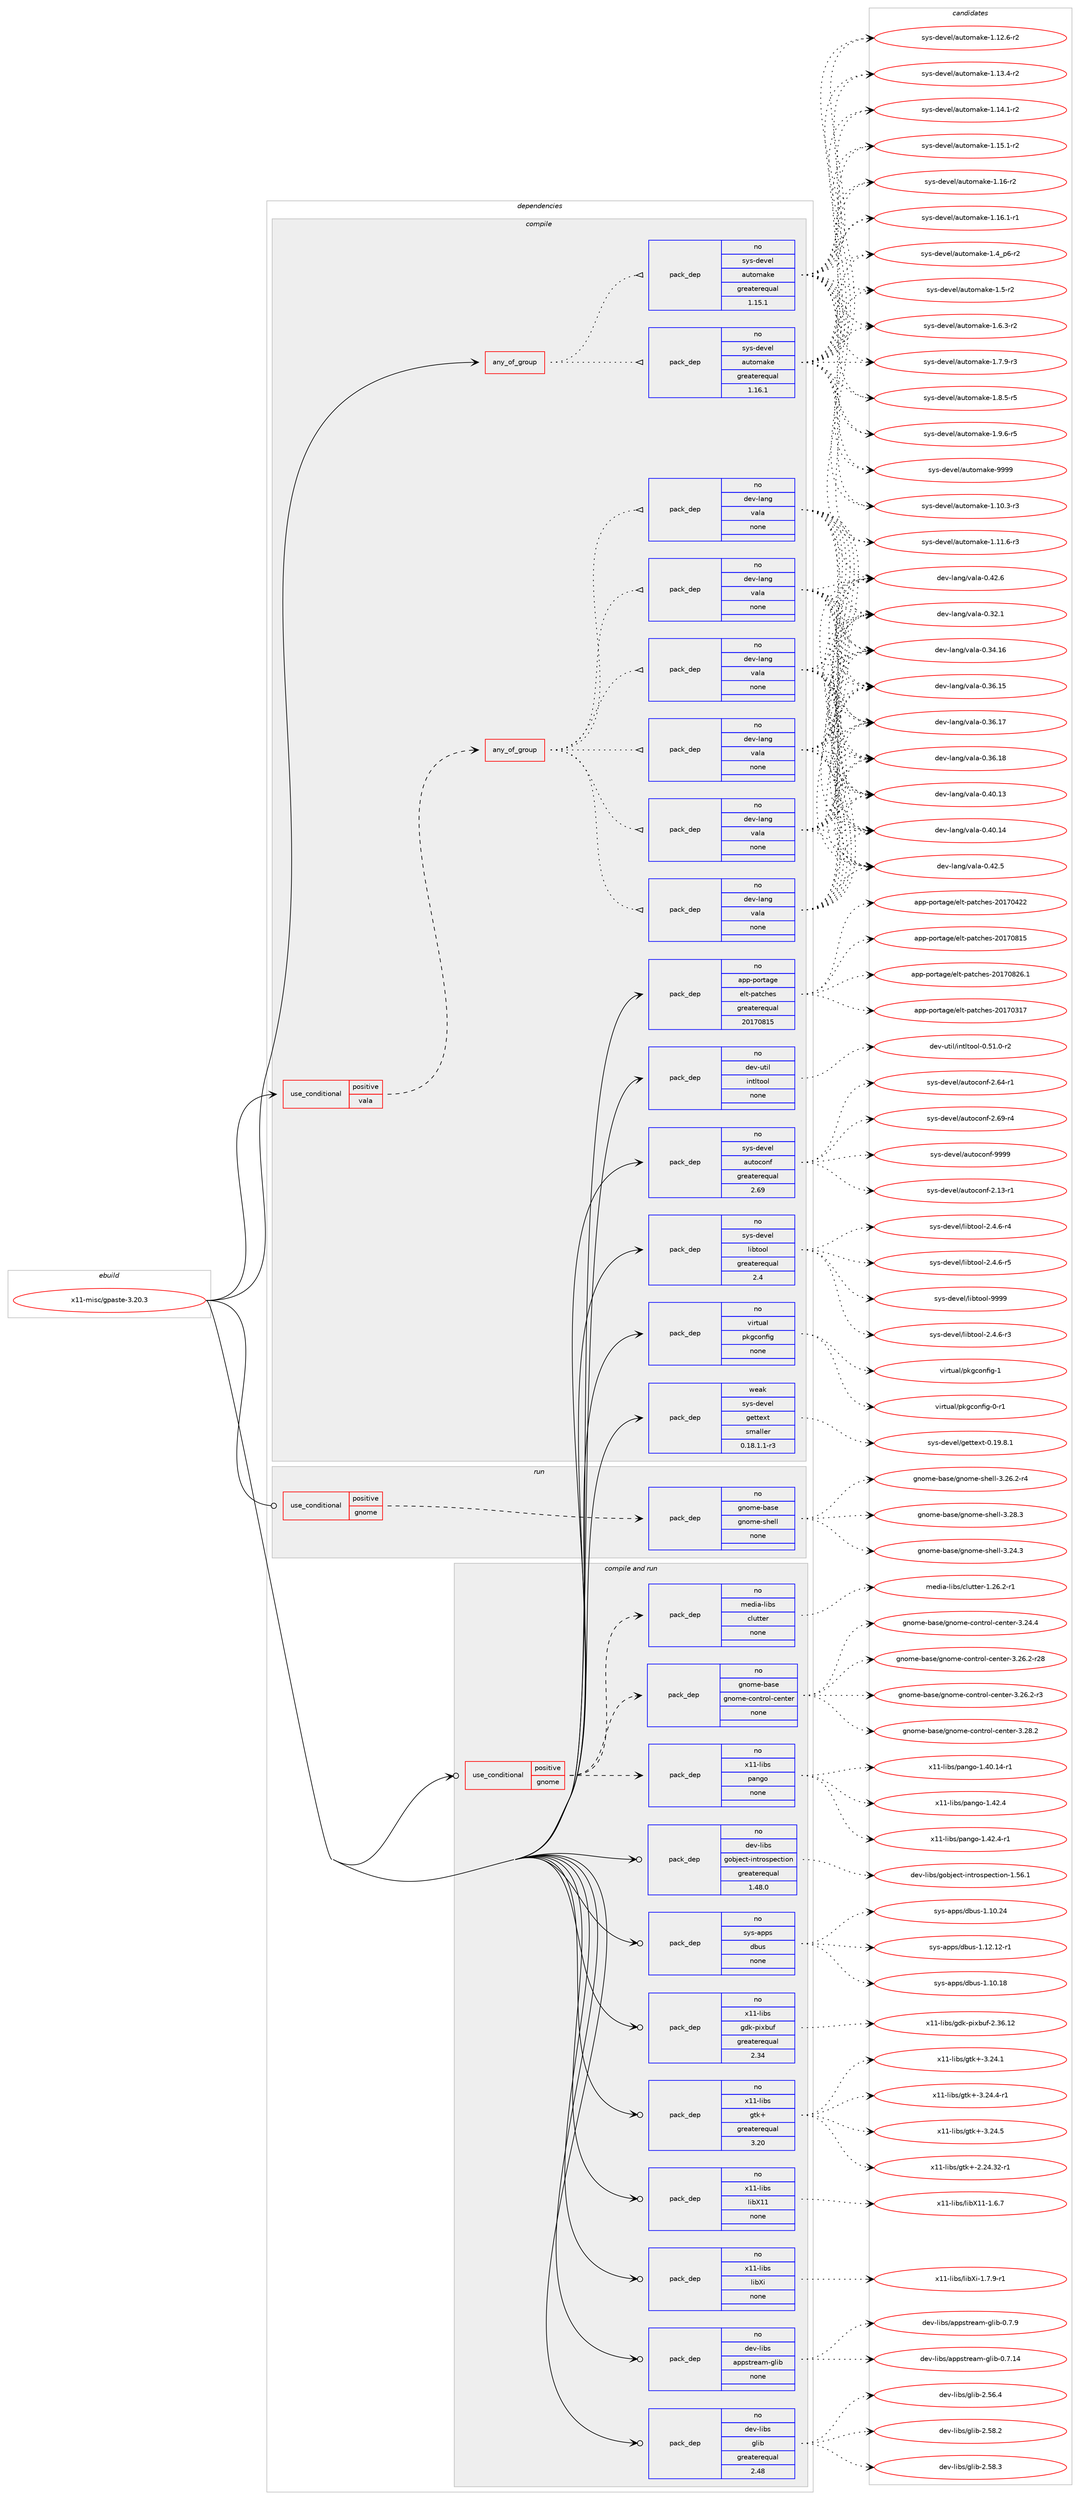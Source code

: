 digraph prolog {

# *************
# Graph options
# *************

newrank=true;
concentrate=true;
compound=true;
graph [rankdir=LR,fontname=Helvetica,fontsize=10,ranksep=1.5];#, ranksep=2.5, nodesep=0.2];
edge  [arrowhead=vee];
node  [fontname=Helvetica,fontsize=10];

# **********
# The ebuild
# **********

subgraph cluster_leftcol {
color=gray;
rank=same;
label=<<i>ebuild</i>>;
id [label="x11-misc/gpaste-3.20.3", color=red, width=4, href="../x11-misc/gpaste-3.20.3.svg"];
}

# ****************
# The dependencies
# ****************

subgraph cluster_midcol {
color=gray;
label=<<i>dependencies</i>>;
subgraph cluster_compile {
fillcolor="#eeeeee";
style=filled;
label=<<i>compile</i>>;
subgraph any28669 {
dependency1762797 [label=<<TABLE BORDER="0" CELLBORDER="1" CELLSPACING="0" CELLPADDING="4"><TR><TD CELLPADDING="10">any_of_group</TD></TR></TABLE>>, shape=none, color=red];subgraph pack1266658 {
dependency1762798 [label=<<TABLE BORDER="0" CELLBORDER="1" CELLSPACING="0" CELLPADDING="4" WIDTH="220"><TR><TD ROWSPAN="6" CELLPADDING="30">pack_dep</TD></TR><TR><TD WIDTH="110">no</TD></TR><TR><TD>sys-devel</TD></TR><TR><TD>automake</TD></TR><TR><TD>greaterequal</TD></TR><TR><TD>1.16.1</TD></TR></TABLE>>, shape=none, color=blue];
}
dependency1762797:e -> dependency1762798:w [weight=20,style="dotted",arrowhead="oinv"];
subgraph pack1266659 {
dependency1762799 [label=<<TABLE BORDER="0" CELLBORDER="1" CELLSPACING="0" CELLPADDING="4" WIDTH="220"><TR><TD ROWSPAN="6" CELLPADDING="30">pack_dep</TD></TR><TR><TD WIDTH="110">no</TD></TR><TR><TD>sys-devel</TD></TR><TR><TD>automake</TD></TR><TR><TD>greaterequal</TD></TR><TR><TD>1.15.1</TD></TR></TABLE>>, shape=none, color=blue];
}
dependency1762797:e -> dependency1762799:w [weight=20,style="dotted",arrowhead="oinv"];
}
id:e -> dependency1762797:w [weight=20,style="solid",arrowhead="vee"];
subgraph cond466462 {
dependency1762800 [label=<<TABLE BORDER="0" CELLBORDER="1" CELLSPACING="0" CELLPADDING="4"><TR><TD ROWSPAN="3" CELLPADDING="10">use_conditional</TD></TR><TR><TD>positive</TD></TR><TR><TD>vala</TD></TR></TABLE>>, shape=none, color=red];
subgraph any28670 {
dependency1762801 [label=<<TABLE BORDER="0" CELLBORDER="1" CELLSPACING="0" CELLPADDING="4"><TR><TD CELLPADDING="10">any_of_group</TD></TR></TABLE>>, shape=none, color=red];subgraph pack1266660 {
dependency1762802 [label=<<TABLE BORDER="0" CELLBORDER="1" CELLSPACING="0" CELLPADDING="4" WIDTH="220"><TR><TD ROWSPAN="6" CELLPADDING="30">pack_dep</TD></TR><TR><TD WIDTH="110">no</TD></TR><TR><TD>dev-lang</TD></TR><TR><TD>vala</TD></TR><TR><TD>none</TD></TR><TR><TD></TD></TR></TABLE>>, shape=none, color=blue];
}
dependency1762801:e -> dependency1762802:w [weight=20,style="dotted",arrowhead="oinv"];
subgraph pack1266661 {
dependency1762803 [label=<<TABLE BORDER="0" CELLBORDER="1" CELLSPACING="0" CELLPADDING="4" WIDTH="220"><TR><TD ROWSPAN="6" CELLPADDING="30">pack_dep</TD></TR><TR><TD WIDTH="110">no</TD></TR><TR><TD>dev-lang</TD></TR><TR><TD>vala</TD></TR><TR><TD>none</TD></TR><TR><TD></TD></TR></TABLE>>, shape=none, color=blue];
}
dependency1762801:e -> dependency1762803:w [weight=20,style="dotted",arrowhead="oinv"];
subgraph pack1266662 {
dependency1762804 [label=<<TABLE BORDER="0" CELLBORDER="1" CELLSPACING="0" CELLPADDING="4" WIDTH="220"><TR><TD ROWSPAN="6" CELLPADDING="30">pack_dep</TD></TR><TR><TD WIDTH="110">no</TD></TR><TR><TD>dev-lang</TD></TR><TR><TD>vala</TD></TR><TR><TD>none</TD></TR><TR><TD></TD></TR></TABLE>>, shape=none, color=blue];
}
dependency1762801:e -> dependency1762804:w [weight=20,style="dotted",arrowhead="oinv"];
subgraph pack1266663 {
dependency1762805 [label=<<TABLE BORDER="0" CELLBORDER="1" CELLSPACING="0" CELLPADDING="4" WIDTH="220"><TR><TD ROWSPAN="6" CELLPADDING="30">pack_dep</TD></TR><TR><TD WIDTH="110">no</TD></TR><TR><TD>dev-lang</TD></TR><TR><TD>vala</TD></TR><TR><TD>none</TD></TR><TR><TD></TD></TR></TABLE>>, shape=none, color=blue];
}
dependency1762801:e -> dependency1762805:w [weight=20,style="dotted",arrowhead="oinv"];
subgraph pack1266664 {
dependency1762806 [label=<<TABLE BORDER="0" CELLBORDER="1" CELLSPACING="0" CELLPADDING="4" WIDTH="220"><TR><TD ROWSPAN="6" CELLPADDING="30">pack_dep</TD></TR><TR><TD WIDTH="110">no</TD></TR><TR><TD>dev-lang</TD></TR><TR><TD>vala</TD></TR><TR><TD>none</TD></TR><TR><TD></TD></TR></TABLE>>, shape=none, color=blue];
}
dependency1762801:e -> dependency1762806:w [weight=20,style="dotted",arrowhead="oinv"];
subgraph pack1266665 {
dependency1762807 [label=<<TABLE BORDER="0" CELLBORDER="1" CELLSPACING="0" CELLPADDING="4" WIDTH="220"><TR><TD ROWSPAN="6" CELLPADDING="30">pack_dep</TD></TR><TR><TD WIDTH="110">no</TD></TR><TR><TD>dev-lang</TD></TR><TR><TD>vala</TD></TR><TR><TD>none</TD></TR><TR><TD></TD></TR></TABLE>>, shape=none, color=blue];
}
dependency1762801:e -> dependency1762807:w [weight=20,style="dotted",arrowhead="oinv"];
}
dependency1762800:e -> dependency1762801:w [weight=20,style="dashed",arrowhead="vee"];
}
id:e -> dependency1762800:w [weight=20,style="solid",arrowhead="vee"];
subgraph pack1266666 {
dependency1762808 [label=<<TABLE BORDER="0" CELLBORDER="1" CELLSPACING="0" CELLPADDING="4" WIDTH="220"><TR><TD ROWSPAN="6" CELLPADDING="30">pack_dep</TD></TR><TR><TD WIDTH="110">no</TD></TR><TR><TD>app-portage</TD></TR><TR><TD>elt-patches</TD></TR><TR><TD>greaterequal</TD></TR><TR><TD>20170815</TD></TR></TABLE>>, shape=none, color=blue];
}
id:e -> dependency1762808:w [weight=20,style="solid",arrowhead="vee"];
subgraph pack1266667 {
dependency1762809 [label=<<TABLE BORDER="0" CELLBORDER="1" CELLSPACING="0" CELLPADDING="4" WIDTH="220"><TR><TD ROWSPAN="6" CELLPADDING="30">pack_dep</TD></TR><TR><TD WIDTH="110">no</TD></TR><TR><TD>dev-util</TD></TR><TR><TD>intltool</TD></TR><TR><TD>none</TD></TR><TR><TD></TD></TR></TABLE>>, shape=none, color=blue];
}
id:e -> dependency1762809:w [weight=20,style="solid",arrowhead="vee"];
subgraph pack1266668 {
dependency1762810 [label=<<TABLE BORDER="0" CELLBORDER="1" CELLSPACING="0" CELLPADDING="4" WIDTH="220"><TR><TD ROWSPAN="6" CELLPADDING="30">pack_dep</TD></TR><TR><TD WIDTH="110">no</TD></TR><TR><TD>sys-devel</TD></TR><TR><TD>autoconf</TD></TR><TR><TD>greaterequal</TD></TR><TR><TD>2.69</TD></TR></TABLE>>, shape=none, color=blue];
}
id:e -> dependency1762810:w [weight=20,style="solid",arrowhead="vee"];
subgraph pack1266669 {
dependency1762811 [label=<<TABLE BORDER="0" CELLBORDER="1" CELLSPACING="0" CELLPADDING="4" WIDTH="220"><TR><TD ROWSPAN="6" CELLPADDING="30">pack_dep</TD></TR><TR><TD WIDTH="110">no</TD></TR><TR><TD>sys-devel</TD></TR><TR><TD>libtool</TD></TR><TR><TD>greaterequal</TD></TR><TR><TD>2.4</TD></TR></TABLE>>, shape=none, color=blue];
}
id:e -> dependency1762811:w [weight=20,style="solid",arrowhead="vee"];
subgraph pack1266670 {
dependency1762812 [label=<<TABLE BORDER="0" CELLBORDER="1" CELLSPACING="0" CELLPADDING="4" WIDTH="220"><TR><TD ROWSPAN="6" CELLPADDING="30">pack_dep</TD></TR><TR><TD WIDTH="110">no</TD></TR><TR><TD>virtual</TD></TR><TR><TD>pkgconfig</TD></TR><TR><TD>none</TD></TR><TR><TD></TD></TR></TABLE>>, shape=none, color=blue];
}
id:e -> dependency1762812:w [weight=20,style="solid",arrowhead="vee"];
subgraph pack1266671 {
dependency1762813 [label=<<TABLE BORDER="0" CELLBORDER="1" CELLSPACING="0" CELLPADDING="4" WIDTH="220"><TR><TD ROWSPAN="6" CELLPADDING="30">pack_dep</TD></TR><TR><TD WIDTH="110">weak</TD></TR><TR><TD>sys-devel</TD></TR><TR><TD>gettext</TD></TR><TR><TD>smaller</TD></TR><TR><TD>0.18.1.1-r3</TD></TR></TABLE>>, shape=none, color=blue];
}
id:e -> dependency1762813:w [weight=20,style="solid",arrowhead="vee"];
}
subgraph cluster_compileandrun {
fillcolor="#eeeeee";
style=filled;
label=<<i>compile and run</i>>;
subgraph cond466463 {
dependency1762814 [label=<<TABLE BORDER="0" CELLBORDER="1" CELLSPACING="0" CELLPADDING="4"><TR><TD ROWSPAN="3" CELLPADDING="10">use_conditional</TD></TR><TR><TD>positive</TD></TR><TR><TD>gnome</TD></TR></TABLE>>, shape=none, color=red];
subgraph pack1266672 {
dependency1762815 [label=<<TABLE BORDER="0" CELLBORDER="1" CELLSPACING="0" CELLPADDING="4" WIDTH="220"><TR><TD ROWSPAN="6" CELLPADDING="30">pack_dep</TD></TR><TR><TD WIDTH="110">no</TD></TR><TR><TD>gnome-base</TD></TR><TR><TD>gnome-control-center</TD></TR><TR><TD>none</TD></TR><TR><TD></TD></TR></TABLE>>, shape=none, color=blue];
}
dependency1762814:e -> dependency1762815:w [weight=20,style="dashed",arrowhead="vee"];
subgraph pack1266673 {
dependency1762816 [label=<<TABLE BORDER="0" CELLBORDER="1" CELLSPACING="0" CELLPADDING="4" WIDTH="220"><TR><TD ROWSPAN="6" CELLPADDING="30">pack_dep</TD></TR><TR><TD WIDTH="110">no</TD></TR><TR><TD>media-libs</TD></TR><TR><TD>clutter</TD></TR><TR><TD>none</TD></TR><TR><TD></TD></TR></TABLE>>, shape=none, color=blue];
}
dependency1762814:e -> dependency1762816:w [weight=20,style="dashed",arrowhead="vee"];
subgraph pack1266674 {
dependency1762817 [label=<<TABLE BORDER="0" CELLBORDER="1" CELLSPACING="0" CELLPADDING="4" WIDTH="220"><TR><TD ROWSPAN="6" CELLPADDING="30">pack_dep</TD></TR><TR><TD WIDTH="110">no</TD></TR><TR><TD>x11-libs</TD></TR><TR><TD>pango</TD></TR><TR><TD>none</TD></TR><TR><TD></TD></TR></TABLE>>, shape=none, color=blue];
}
dependency1762814:e -> dependency1762817:w [weight=20,style="dashed",arrowhead="vee"];
}
id:e -> dependency1762814:w [weight=20,style="solid",arrowhead="odotvee"];
subgraph pack1266675 {
dependency1762818 [label=<<TABLE BORDER="0" CELLBORDER="1" CELLSPACING="0" CELLPADDING="4" WIDTH="220"><TR><TD ROWSPAN="6" CELLPADDING="30">pack_dep</TD></TR><TR><TD WIDTH="110">no</TD></TR><TR><TD>dev-libs</TD></TR><TR><TD>appstream-glib</TD></TR><TR><TD>none</TD></TR><TR><TD></TD></TR></TABLE>>, shape=none, color=blue];
}
id:e -> dependency1762818:w [weight=20,style="solid",arrowhead="odotvee"];
subgraph pack1266676 {
dependency1762819 [label=<<TABLE BORDER="0" CELLBORDER="1" CELLSPACING="0" CELLPADDING="4" WIDTH="220"><TR><TD ROWSPAN="6" CELLPADDING="30">pack_dep</TD></TR><TR><TD WIDTH="110">no</TD></TR><TR><TD>dev-libs</TD></TR><TR><TD>glib</TD></TR><TR><TD>greaterequal</TD></TR><TR><TD>2.48</TD></TR></TABLE>>, shape=none, color=blue];
}
id:e -> dependency1762819:w [weight=20,style="solid",arrowhead="odotvee"];
subgraph pack1266677 {
dependency1762820 [label=<<TABLE BORDER="0" CELLBORDER="1" CELLSPACING="0" CELLPADDING="4" WIDTH="220"><TR><TD ROWSPAN="6" CELLPADDING="30">pack_dep</TD></TR><TR><TD WIDTH="110">no</TD></TR><TR><TD>dev-libs</TD></TR><TR><TD>gobject-introspection</TD></TR><TR><TD>greaterequal</TD></TR><TR><TD>1.48.0</TD></TR></TABLE>>, shape=none, color=blue];
}
id:e -> dependency1762820:w [weight=20,style="solid",arrowhead="odotvee"];
subgraph pack1266678 {
dependency1762821 [label=<<TABLE BORDER="0" CELLBORDER="1" CELLSPACING="0" CELLPADDING="4" WIDTH="220"><TR><TD ROWSPAN="6" CELLPADDING="30">pack_dep</TD></TR><TR><TD WIDTH="110">no</TD></TR><TR><TD>sys-apps</TD></TR><TR><TD>dbus</TD></TR><TR><TD>none</TD></TR><TR><TD></TD></TR></TABLE>>, shape=none, color=blue];
}
id:e -> dependency1762821:w [weight=20,style="solid",arrowhead="odotvee"];
subgraph pack1266679 {
dependency1762822 [label=<<TABLE BORDER="0" CELLBORDER="1" CELLSPACING="0" CELLPADDING="4" WIDTH="220"><TR><TD ROWSPAN="6" CELLPADDING="30">pack_dep</TD></TR><TR><TD WIDTH="110">no</TD></TR><TR><TD>x11-libs</TD></TR><TR><TD>gdk-pixbuf</TD></TR><TR><TD>greaterequal</TD></TR><TR><TD>2.34</TD></TR></TABLE>>, shape=none, color=blue];
}
id:e -> dependency1762822:w [weight=20,style="solid",arrowhead="odotvee"];
subgraph pack1266680 {
dependency1762823 [label=<<TABLE BORDER="0" CELLBORDER="1" CELLSPACING="0" CELLPADDING="4" WIDTH="220"><TR><TD ROWSPAN="6" CELLPADDING="30">pack_dep</TD></TR><TR><TD WIDTH="110">no</TD></TR><TR><TD>x11-libs</TD></TR><TR><TD>gtk+</TD></TR><TR><TD>greaterequal</TD></TR><TR><TD>3.20</TD></TR></TABLE>>, shape=none, color=blue];
}
id:e -> dependency1762823:w [weight=20,style="solid",arrowhead="odotvee"];
subgraph pack1266681 {
dependency1762824 [label=<<TABLE BORDER="0" CELLBORDER="1" CELLSPACING="0" CELLPADDING="4" WIDTH="220"><TR><TD ROWSPAN="6" CELLPADDING="30">pack_dep</TD></TR><TR><TD WIDTH="110">no</TD></TR><TR><TD>x11-libs</TD></TR><TR><TD>libX11</TD></TR><TR><TD>none</TD></TR><TR><TD></TD></TR></TABLE>>, shape=none, color=blue];
}
id:e -> dependency1762824:w [weight=20,style="solid",arrowhead="odotvee"];
subgraph pack1266682 {
dependency1762825 [label=<<TABLE BORDER="0" CELLBORDER="1" CELLSPACING="0" CELLPADDING="4" WIDTH="220"><TR><TD ROWSPAN="6" CELLPADDING="30">pack_dep</TD></TR><TR><TD WIDTH="110">no</TD></TR><TR><TD>x11-libs</TD></TR><TR><TD>libXi</TD></TR><TR><TD>none</TD></TR><TR><TD></TD></TR></TABLE>>, shape=none, color=blue];
}
id:e -> dependency1762825:w [weight=20,style="solid",arrowhead="odotvee"];
}
subgraph cluster_run {
fillcolor="#eeeeee";
style=filled;
label=<<i>run</i>>;
subgraph cond466464 {
dependency1762826 [label=<<TABLE BORDER="0" CELLBORDER="1" CELLSPACING="0" CELLPADDING="4"><TR><TD ROWSPAN="3" CELLPADDING="10">use_conditional</TD></TR><TR><TD>positive</TD></TR><TR><TD>gnome</TD></TR></TABLE>>, shape=none, color=red];
subgraph pack1266683 {
dependency1762827 [label=<<TABLE BORDER="0" CELLBORDER="1" CELLSPACING="0" CELLPADDING="4" WIDTH="220"><TR><TD ROWSPAN="6" CELLPADDING="30">pack_dep</TD></TR><TR><TD WIDTH="110">no</TD></TR><TR><TD>gnome-base</TD></TR><TR><TD>gnome-shell</TD></TR><TR><TD>none</TD></TR><TR><TD></TD></TR></TABLE>>, shape=none, color=blue];
}
dependency1762826:e -> dependency1762827:w [weight=20,style="dashed",arrowhead="vee"];
}
id:e -> dependency1762826:w [weight=20,style="solid",arrowhead="odot"];
}
}

# **************
# The candidates
# **************

subgraph cluster_choices {
rank=same;
color=gray;
label=<<i>candidates</i>>;

subgraph choice1266658 {
color=black;
nodesep=1;
choice11512111545100101118101108479711711611110997107101454946494846514511451 [label="sys-devel/automake-1.10.3-r3", color=red, width=4,href="../sys-devel/automake-1.10.3-r3.svg"];
choice11512111545100101118101108479711711611110997107101454946494946544511451 [label="sys-devel/automake-1.11.6-r3", color=red, width=4,href="../sys-devel/automake-1.11.6-r3.svg"];
choice11512111545100101118101108479711711611110997107101454946495046544511450 [label="sys-devel/automake-1.12.6-r2", color=red, width=4,href="../sys-devel/automake-1.12.6-r2.svg"];
choice11512111545100101118101108479711711611110997107101454946495146524511450 [label="sys-devel/automake-1.13.4-r2", color=red, width=4,href="../sys-devel/automake-1.13.4-r2.svg"];
choice11512111545100101118101108479711711611110997107101454946495246494511450 [label="sys-devel/automake-1.14.1-r2", color=red, width=4,href="../sys-devel/automake-1.14.1-r2.svg"];
choice11512111545100101118101108479711711611110997107101454946495346494511450 [label="sys-devel/automake-1.15.1-r2", color=red, width=4,href="../sys-devel/automake-1.15.1-r2.svg"];
choice1151211154510010111810110847971171161111099710710145494649544511450 [label="sys-devel/automake-1.16-r2", color=red, width=4,href="../sys-devel/automake-1.16-r2.svg"];
choice11512111545100101118101108479711711611110997107101454946495446494511449 [label="sys-devel/automake-1.16.1-r1", color=red, width=4,href="../sys-devel/automake-1.16.1-r1.svg"];
choice115121115451001011181011084797117116111109971071014549465295112544511450 [label="sys-devel/automake-1.4_p6-r2", color=red, width=4,href="../sys-devel/automake-1.4_p6-r2.svg"];
choice11512111545100101118101108479711711611110997107101454946534511450 [label="sys-devel/automake-1.5-r2", color=red, width=4,href="../sys-devel/automake-1.5-r2.svg"];
choice115121115451001011181011084797117116111109971071014549465446514511450 [label="sys-devel/automake-1.6.3-r2", color=red, width=4,href="../sys-devel/automake-1.6.3-r2.svg"];
choice115121115451001011181011084797117116111109971071014549465546574511451 [label="sys-devel/automake-1.7.9-r3", color=red, width=4,href="../sys-devel/automake-1.7.9-r3.svg"];
choice115121115451001011181011084797117116111109971071014549465646534511453 [label="sys-devel/automake-1.8.5-r5", color=red, width=4,href="../sys-devel/automake-1.8.5-r5.svg"];
choice115121115451001011181011084797117116111109971071014549465746544511453 [label="sys-devel/automake-1.9.6-r5", color=red, width=4,href="../sys-devel/automake-1.9.6-r5.svg"];
choice115121115451001011181011084797117116111109971071014557575757 [label="sys-devel/automake-9999", color=red, width=4,href="../sys-devel/automake-9999.svg"];
dependency1762798:e -> choice11512111545100101118101108479711711611110997107101454946494846514511451:w [style=dotted,weight="100"];
dependency1762798:e -> choice11512111545100101118101108479711711611110997107101454946494946544511451:w [style=dotted,weight="100"];
dependency1762798:e -> choice11512111545100101118101108479711711611110997107101454946495046544511450:w [style=dotted,weight="100"];
dependency1762798:e -> choice11512111545100101118101108479711711611110997107101454946495146524511450:w [style=dotted,weight="100"];
dependency1762798:e -> choice11512111545100101118101108479711711611110997107101454946495246494511450:w [style=dotted,weight="100"];
dependency1762798:e -> choice11512111545100101118101108479711711611110997107101454946495346494511450:w [style=dotted,weight="100"];
dependency1762798:e -> choice1151211154510010111810110847971171161111099710710145494649544511450:w [style=dotted,weight="100"];
dependency1762798:e -> choice11512111545100101118101108479711711611110997107101454946495446494511449:w [style=dotted,weight="100"];
dependency1762798:e -> choice115121115451001011181011084797117116111109971071014549465295112544511450:w [style=dotted,weight="100"];
dependency1762798:e -> choice11512111545100101118101108479711711611110997107101454946534511450:w [style=dotted,weight="100"];
dependency1762798:e -> choice115121115451001011181011084797117116111109971071014549465446514511450:w [style=dotted,weight="100"];
dependency1762798:e -> choice115121115451001011181011084797117116111109971071014549465546574511451:w [style=dotted,weight="100"];
dependency1762798:e -> choice115121115451001011181011084797117116111109971071014549465646534511453:w [style=dotted,weight="100"];
dependency1762798:e -> choice115121115451001011181011084797117116111109971071014549465746544511453:w [style=dotted,weight="100"];
dependency1762798:e -> choice115121115451001011181011084797117116111109971071014557575757:w [style=dotted,weight="100"];
}
subgraph choice1266659 {
color=black;
nodesep=1;
choice11512111545100101118101108479711711611110997107101454946494846514511451 [label="sys-devel/automake-1.10.3-r3", color=red, width=4,href="../sys-devel/automake-1.10.3-r3.svg"];
choice11512111545100101118101108479711711611110997107101454946494946544511451 [label="sys-devel/automake-1.11.6-r3", color=red, width=4,href="../sys-devel/automake-1.11.6-r3.svg"];
choice11512111545100101118101108479711711611110997107101454946495046544511450 [label="sys-devel/automake-1.12.6-r2", color=red, width=4,href="../sys-devel/automake-1.12.6-r2.svg"];
choice11512111545100101118101108479711711611110997107101454946495146524511450 [label="sys-devel/automake-1.13.4-r2", color=red, width=4,href="../sys-devel/automake-1.13.4-r2.svg"];
choice11512111545100101118101108479711711611110997107101454946495246494511450 [label="sys-devel/automake-1.14.1-r2", color=red, width=4,href="../sys-devel/automake-1.14.1-r2.svg"];
choice11512111545100101118101108479711711611110997107101454946495346494511450 [label="sys-devel/automake-1.15.1-r2", color=red, width=4,href="../sys-devel/automake-1.15.1-r2.svg"];
choice1151211154510010111810110847971171161111099710710145494649544511450 [label="sys-devel/automake-1.16-r2", color=red, width=4,href="../sys-devel/automake-1.16-r2.svg"];
choice11512111545100101118101108479711711611110997107101454946495446494511449 [label="sys-devel/automake-1.16.1-r1", color=red, width=4,href="../sys-devel/automake-1.16.1-r1.svg"];
choice115121115451001011181011084797117116111109971071014549465295112544511450 [label="sys-devel/automake-1.4_p6-r2", color=red, width=4,href="../sys-devel/automake-1.4_p6-r2.svg"];
choice11512111545100101118101108479711711611110997107101454946534511450 [label="sys-devel/automake-1.5-r2", color=red, width=4,href="../sys-devel/automake-1.5-r2.svg"];
choice115121115451001011181011084797117116111109971071014549465446514511450 [label="sys-devel/automake-1.6.3-r2", color=red, width=4,href="../sys-devel/automake-1.6.3-r2.svg"];
choice115121115451001011181011084797117116111109971071014549465546574511451 [label="sys-devel/automake-1.7.9-r3", color=red, width=4,href="../sys-devel/automake-1.7.9-r3.svg"];
choice115121115451001011181011084797117116111109971071014549465646534511453 [label="sys-devel/automake-1.8.5-r5", color=red, width=4,href="../sys-devel/automake-1.8.5-r5.svg"];
choice115121115451001011181011084797117116111109971071014549465746544511453 [label="sys-devel/automake-1.9.6-r5", color=red, width=4,href="../sys-devel/automake-1.9.6-r5.svg"];
choice115121115451001011181011084797117116111109971071014557575757 [label="sys-devel/automake-9999", color=red, width=4,href="../sys-devel/automake-9999.svg"];
dependency1762799:e -> choice11512111545100101118101108479711711611110997107101454946494846514511451:w [style=dotted,weight="100"];
dependency1762799:e -> choice11512111545100101118101108479711711611110997107101454946494946544511451:w [style=dotted,weight="100"];
dependency1762799:e -> choice11512111545100101118101108479711711611110997107101454946495046544511450:w [style=dotted,weight="100"];
dependency1762799:e -> choice11512111545100101118101108479711711611110997107101454946495146524511450:w [style=dotted,weight="100"];
dependency1762799:e -> choice11512111545100101118101108479711711611110997107101454946495246494511450:w [style=dotted,weight="100"];
dependency1762799:e -> choice11512111545100101118101108479711711611110997107101454946495346494511450:w [style=dotted,weight="100"];
dependency1762799:e -> choice1151211154510010111810110847971171161111099710710145494649544511450:w [style=dotted,weight="100"];
dependency1762799:e -> choice11512111545100101118101108479711711611110997107101454946495446494511449:w [style=dotted,weight="100"];
dependency1762799:e -> choice115121115451001011181011084797117116111109971071014549465295112544511450:w [style=dotted,weight="100"];
dependency1762799:e -> choice11512111545100101118101108479711711611110997107101454946534511450:w [style=dotted,weight="100"];
dependency1762799:e -> choice115121115451001011181011084797117116111109971071014549465446514511450:w [style=dotted,weight="100"];
dependency1762799:e -> choice115121115451001011181011084797117116111109971071014549465546574511451:w [style=dotted,weight="100"];
dependency1762799:e -> choice115121115451001011181011084797117116111109971071014549465646534511453:w [style=dotted,weight="100"];
dependency1762799:e -> choice115121115451001011181011084797117116111109971071014549465746544511453:w [style=dotted,weight="100"];
dependency1762799:e -> choice115121115451001011181011084797117116111109971071014557575757:w [style=dotted,weight="100"];
}
subgraph choice1266660 {
color=black;
nodesep=1;
choice100101118451089711010347118971089745484651504649 [label="dev-lang/vala-0.32.1", color=red, width=4,href="../dev-lang/vala-0.32.1.svg"];
choice10010111845108971101034711897108974548465152464954 [label="dev-lang/vala-0.34.16", color=red, width=4,href="../dev-lang/vala-0.34.16.svg"];
choice10010111845108971101034711897108974548465154464953 [label="dev-lang/vala-0.36.15", color=red, width=4,href="../dev-lang/vala-0.36.15.svg"];
choice10010111845108971101034711897108974548465154464955 [label="dev-lang/vala-0.36.17", color=red, width=4,href="../dev-lang/vala-0.36.17.svg"];
choice10010111845108971101034711897108974548465154464956 [label="dev-lang/vala-0.36.18", color=red, width=4,href="../dev-lang/vala-0.36.18.svg"];
choice10010111845108971101034711897108974548465248464951 [label="dev-lang/vala-0.40.13", color=red, width=4,href="../dev-lang/vala-0.40.13.svg"];
choice10010111845108971101034711897108974548465248464952 [label="dev-lang/vala-0.40.14", color=red, width=4,href="../dev-lang/vala-0.40.14.svg"];
choice100101118451089711010347118971089745484652504653 [label="dev-lang/vala-0.42.5", color=red, width=4,href="../dev-lang/vala-0.42.5.svg"];
choice100101118451089711010347118971089745484652504654 [label="dev-lang/vala-0.42.6", color=red, width=4,href="../dev-lang/vala-0.42.6.svg"];
dependency1762802:e -> choice100101118451089711010347118971089745484651504649:w [style=dotted,weight="100"];
dependency1762802:e -> choice10010111845108971101034711897108974548465152464954:w [style=dotted,weight="100"];
dependency1762802:e -> choice10010111845108971101034711897108974548465154464953:w [style=dotted,weight="100"];
dependency1762802:e -> choice10010111845108971101034711897108974548465154464955:w [style=dotted,weight="100"];
dependency1762802:e -> choice10010111845108971101034711897108974548465154464956:w [style=dotted,weight="100"];
dependency1762802:e -> choice10010111845108971101034711897108974548465248464951:w [style=dotted,weight="100"];
dependency1762802:e -> choice10010111845108971101034711897108974548465248464952:w [style=dotted,weight="100"];
dependency1762802:e -> choice100101118451089711010347118971089745484652504653:w [style=dotted,weight="100"];
dependency1762802:e -> choice100101118451089711010347118971089745484652504654:w [style=dotted,weight="100"];
}
subgraph choice1266661 {
color=black;
nodesep=1;
choice100101118451089711010347118971089745484651504649 [label="dev-lang/vala-0.32.1", color=red, width=4,href="../dev-lang/vala-0.32.1.svg"];
choice10010111845108971101034711897108974548465152464954 [label="dev-lang/vala-0.34.16", color=red, width=4,href="../dev-lang/vala-0.34.16.svg"];
choice10010111845108971101034711897108974548465154464953 [label="dev-lang/vala-0.36.15", color=red, width=4,href="../dev-lang/vala-0.36.15.svg"];
choice10010111845108971101034711897108974548465154464955 [label="dev-lang/vala-0.36.17", color=red, width=4,href="../dev-lang/vala-0.36.17.svg"];
choice10010111845108971101034711897108974548465154464956 [label="dev-lang/vala-0.36.18", color=red, width=4,href="../dev-lang/vala-0.36.18.svg"];
choice10010111845108971101034711897108974548465248464951 [label="dev-lang/vala-0.40.13", color=red, width=4,href="../dev-lang/vala-0.40.13.svg"];
choice10010111845108971101034711897108974548465248464952 [label="dev-lang/vala-0.40.14", color=red, width=4,href="../dev-lang/vala-0.40.14.svg"];
choice100101118451089711010347118971089745484652504653 [label="dev-lang/vala-0.42.5", color=red, width=4,href="../dev-lang/vala-0.42.5.svg"];
choice100101118451089711010347118971089745484652504654 [label="dev-lang/vala-0.42.6", color=red, width=4,href="../dev-lang/vala-0.42.6.svg"];
dependency1762803:e -> choice100101118451089711010347118971089745484651504649:w [style=dotted,weight="100"];
dependency1762803:e -> choice10010111845108971101034711897108974548465152464954:w [style=dotted,weight="100"];
dependency1762803:e -> choice10010111845108971101034711897108974548465154464953:w [style=dotted,weight="100"];
dependency1762803:e -> choice10010111845108971101034711897108974548465154464955:w [style=dotted,weight="100"];
dependency1762803:e -> choice10010111845108971101034711897108974548465154464956:w [style=dotted,weight="100"];
dependency1762803:e -> choice10010111845108971101034711897108974548465248464951:w [style=dotted,weight="100"];
dependency1762803:e -> choice10010111845108971101034711897108974548465248464952:w [style=dotted,weight="100"];
dependency1762803:e -> choice100101118451089711010347118971089745484652504653:w [style=dotted,weight="100"];
dependency1762803:e -> choice100101118451089711010347118971089745484652504654:w [style=dotted,weight="100"];
}
subgraph choice1266662 {
color=black;
nodesep=1;
choice100101118451089711010347118971089745484651504649 [label="dev-lang/vala-0.32.1", color=red, width=4,href="../dev-lang/vala-0.32.1.svg"];
choice10010111845108971101034711897108974548465152464954 [label="dev-lang/vala-0.34.16", color=red, width=4,href="../dev-lang/vala-0.34.16.svg"];
choice10010111845108971101034711897108974548465154464953 [label="dev-lang/vala-0.36.15", color=red, width=4,href="../dev-lang/vala-0.36.15.svg"];
choice10010111845108971101034711897108974548465154464955 [label="dev-lang/vala-0.36.17", color=red, width=4,href="../dev-lang/vala-0.36.17.svg"];
choice10010111845108971101034711897108974548465154464956 [label="dev-lang/vala-0.36.18", color=red, width=4,href="../dev-lang/vala-0.36.18.svg"];
choice10010111845108971101034711897108974548465248464951 [label="dev-lang/vala-0.40.13", color=red, width=4,href="../dev-lang/vala-0.40.13.svg"];
choice10010111845108971101034711897108974548465248464952 [label="dev-lang/vala-0.40.14", color=red, width=4,href="../dev-lang/vala-0.40.14.svg"];
choice100101118451089711010347118971089745484652504653 [label="dev-lang/vala-0.42.5", color=red, width=4,href="../dev-lang/vala-0.42.5.svg"];
choice100101118451089711010347118971089745484652504654 [label="dev-lang/vala-0.42.6", color=red, width=4,href="../dev-lang/vala-0.42.6.svg"];
dependency1762804:e -> choice100101118451089711010347118971089745484651504649:w [style=dotted,weight="100"];
dependency1762804:e -> choice10010111845108971101034711897108974548465152464954:w [style=dotted,weight="100"];
dependency1762804:e -> choice10010111845108971101034711897108974548465154464953:w [style=dotted,weight="100"];
dependency1762804:e -> choice10010111845108971101034711897108974548465154464955:w [style=dotted,weight="100"];
dependency1762804:e -> choice10010111845108971101034711897108974548465154464956:w [style=dotted,weight="100"];
dependency1762804:e -> choice10010111845108971101034711897108974548465248464951:w [style=dotted,weight="100"];
dependency1762804:e -> choice10010111845108971101034711897108974548465248464952:w [style=dotted,weight="100"];
dependency1762804:e -> choice100101118451089711010347118971089745484652504653:w [style=dotted,weight="100"];
dependency1762804:e -> choice100101118451089711010347118971089745484652504654:w [style=dotted,weight="100"];
}
subgraph choice1266663 {
color=black;
nodesep=1;
choice100101118451089711010347118971089745484651504649 [label="dev-lang/vala-0.32.1", color=red, width=4,href="../dev-lang/vala-0.32.1.svg"];
choice10010111845108971101034711897108974548465152464954 [label="dev-lang/vala-0.34.16", color=red, width=4,href="../dev-lang/vala-0.34.16.svg"];
choice10010111845108971101034711897108974548465154464953 [label="dev-lang/vala-0.36.15", color=red, width=4,href="../dev-lang/vala-0.36.15.svg"];
choice10010111845108971101034711897108974548465154464955 [label="dev-lang/vala-0.36.17", color=red, width=4,href="../dev-lang/vala-0.36.17.svg"];
choice10010111845108971101034711897108974548465154464956 [label="dev-lang/vala-0.36.18", color=red, width=4,href="../dev-lang/vala-0.36.18.svg"];
choice10010111845108971101034711897108974548465248464951 [label="dev-lang/vala-0.40.13", color=red, width=4,href="../dev-lang/vala-0.40.13.svg"];
choice10010111845108971101034711897108974548465248464952 [label="dev-lang/vala-0.40.14", color=red, width=4,href="../dev-lang/vala-0.40.14.svg"];
choice100101118451089711010347118971089745484652504653 [label="dev-lang/vala-0.42.5", color=red, width=4,href="../dev-lang/vala-0.42.5.svg"];
choice100101118451089711010347118971089745484652504654 [label="dev-lang/vala-0.42.6", color=red, width=4,href="../dev-lang/vala-0.42.6.svg"];
dependency1762805:e -> choice100101118451089711010347118971089745484651504649:w [style=dotted,weight="100"];
dependency1762805:e -> choice10010111845108971101034711897108974548465152464954:w [style=dotted,weight="100"];
dependency1762805:e -> choice10010111845108971101034711897108974548465154464953:w [style=dotted,weight="100"];
dependency1762805:e -> choice10010111845108971101034711897108974548465154464955:w [style=dotted,weight="100"];
dependency1762805:e -> choice10010111845108971101034711897108974548465154464956:w [style=dotted,weight="100"];
dependency1762805:e -> choice10010111845108971101034711897108974548465248464951:w [style=dotted,weight="100"];
dependency1762805:e -> choice10010111845108971101034711897108974548465248464952:w [style=dotted,weight="100"];
dependency1762805:e -> choice100101118451089711010347118971089745484652504653:w [style=dotted,weight="100"];
dependency1762805:e -> choice100101118451089711010347118971089745484652504654:w [style=dotted,weight="100"];
}
subgraph choice1266664 {
color=black;
nodesep=1;
choice100101118451089711010347118971089745484651504649 [label="dev-lang/vala-0.32.1", color=red, width=4,href="../dev-lang/vala-0.32.1.svg"];
choice10010111845108971101034711897108974548465152464954 [label="dev-lang/vala-0.34.16", color=red, width=4,href="../dev-lang/vala-0.34.16.svg"];
choice10010111845108971101034711897108974548465154464953 [label="dev-lang/vala-0.36.15", color=red, width=4,href="../dev-lang/vala-0.36.15.svg"];
choice10010111845108971101034711897108974548465154464955 [label="dev-lang/vala-0.36.17", color=red, width=4,href="../dev-lang/vala-0.36.17.svg"];
choice10010111845108971101034711897108974548465154464956 [label="dev-lang/vala-0.36.18", color=red, width=4,href="../dev-lang/vala-0.36.18.svg"];
choice10010111845108971101034711897108974548465248464951 [label="dev-lang/vala-0.40.13", color=red, width=4,href="../dev-lang/vala-0.40.13.svg"];
choice10010111845108971101034711897108974548465248464952 [label="dev-lang/vala-0.40.14", color=red, width=4,href="../dev-lang/vala-0.40.14.svg"];
choice100101118451089711010347118971089745484652504653 [label="dev-lang/vala-0.42.5", color=red, width=4,href="../dev-lang/vala-0.42.5.svg"];
choice100101118451089711010347118971089745484652504654 [label="dev-lang/vala-0.42.6", color=red, width=4,href="../dev-lang/vala-0.42.6.svg"];
dependency1762806:e -> choice100101118451089711010347118971089745484651504649:w [style=dotted,weight="100"];
dependency1762806:e -> choice10010111845108971101034711897108974548465152464954:w [style=dotted,weight="100"];
dependency1762806:e -> choice10010111845108971101034711897108974548465154464953:w [style=dotted,weight="100"];
dependency1762806:e -> choice10010111845108971101034711897108974548465154464955:w [style=dotted,weight="100"];
dependency1762806:e -> choice10010111845108971101034711897108974548465154464956:w [style=dotted,weight="100"];
dependency1762806:e -> choice10010111845108971101034711897108974548465248464951:w [style=dotted,weight="100"];
dependency1762806:e -> choice10010111845108971101034711897108974548465248464952:w [style=dotted,weight="100"];
dependency1762806:e -> choice100101118451089711010347118971089745484652504653:w [style=dotted,weight="100"];
dependency1762806:e -> choice100101118451089711010347118971089745484652504654:w [style=dotted,weight="100"];
}
subgraph choice1266665 {
color=black;
nodesep=1;
choice100101118451089711010347118971089745484651504649 [label="dev-lang/vala-0.32.1", color=red, width=4,href="../dev-lang/vala-0.32.1.svg"];
choice10010111845108971101034711897108974548465152464954 [label="dev-lang/vala-0.34.16", color=red, width=4,href="../dev-lang/vala-0.34.16.svg"];
choice10010111845108971101034711897108974548465154464953 [label="dev-lang/vala-0.36.15", color=red, width=4,href="../dev-lang/vala-0.36.15.svg"];
choice10010111845108971101034711897108974548465154464955 [label="dev-lang/vala-0.36.17", color=red, width=4,href="../dev-lang/vala-0.36.17.svg"];
choice10010111845108971101034711897108974548465154464956 [label="dev-lang/vala-0.36.18", color=red, width=4,href="../dev-lang/vala-0.36.18.svg"];
choice10010111845108971101034711897108974548465248464951 [label="dev-lang/vala-0.40.13", color=red, width=4,href="../dev-lang/vala-0.40.13.svg"];
choice10010111845108971101034711897108974548465248464952 [label="dev-lang/vala-0.40.14", color=red, width=4,href="../dev-lang/vala-0.40.14.svg"];
choice100101118451089711010347118971089745484652504653 [label="dev-lang/vala-0.42.5", color=red, width=4,href="../dev-lang/vala-0.42.5.svg"];
choice100101118451089711010347118971089745484652504654 [label="dev-lang/vala-0.42.6", color=red, width=4,href="../dev-lang/vala-0.42.6.svg"];
dependency1762807:e -> choice100101118451089711010347118971089745484651504649:w [style=dotted,weight="100"];
dependency1762807:e -> choice10010111845108971101034711897108974548465152464954:w [style=dotted,weight="100"];
dependency1762807:e -> choice10010111845108971101034711897108974548465154464953:w [style=dotted,weight="100"];
dependency1762807:e -> choice10010111845108971101034711897108974548465154464955:w [style=dotted,weight="100"];
dependency1762807:e -> choice10010111845108971101034711897108974548465154464956:w [style=dotted,weight="100"];
dependency1762807:e -> choice10010111845108971101034711897108974548465248464951:w [style=dotted,weight="100"];
dependency1762807:e -> choice10010111845108971101034711897108974548465248464952:w [style=dotted,weight="100"];
dependency1762807:e -> choice100101118451089711010347118971089745484652504653:w [style=dotted,weight="100"];
dependency1762807:e -> choice100101118451089711010347118971089745484652504654:w [style=dotted,weight="100"];
}
subgraph choice1266666 {
color=black;
nodesep=1;
choice97112112451121111141169710310147101108116451129711699104101115455048495548514955 [label="app-portage/elt-patches-20170317", color=red, width=4,href="../app-portage/elt-patches-20170317.svg"];
choice97112112451121111141169710310147101108116451129711699104101115455048495548525050 [label="app-portage/elt-patches-20170422", color=red, width=4,href="../app-portage/elt-patches-20170422.svg"];
choice97112112451121111141169710310147101108116451129711699104101115455048495548564953 [label="app-portage/elt-patches-20170815", color=red, width=4,href="../app-portage/elt-patches-20170815.svg"];
choice971121124511211111411697103101471011081164511297116991041011154550484955485650544649 [label="app-portage/elt-patches-20170826.1", color=red, width=4,href="../app-portage/elt-patches-20170826.1.svg"];
dependency1762808:e -> choice97112112451121111141169710310147101108116451129711699104101115455048495548514955:w [style=dotted,weight="100"];
dependency1762808:e -> choice97112112451121111141169710310147101108116451129711699104101115455048495548525050:w [style=dotted,weight="100"];
dependency1762808:e -> choice97112112451121111141169710310147101108116451129711699104101115455048495548564953:w [style=dotted,weight="100"];
dependency1762808:e -> choice971121124511211111411697103101471011081164511297116991041011154550484955485650544649:w [style=dotted,weight="100"];
}
subgraph choice1266667 {
color=black;
nodesep=1;
choice1001011184511711610510847105110116108116111111108454846534946484511450 [label="dev-util/intltool-0.51.0-r2", color=red, width=4,href="../dev-util/intltool-0.51.0-r2.svg"];
dependency1762809:e -> choice1001011184511711610510847105110116108116111111108454846534946484511450:w [style=dotted,weight="100"];
}
subgraph choice1266668 {
color=black;
nodesep=1;
choice1151211154510010111810110847971171161119911111010245504649514511449 [label="sys-devel/autoconf-2.13-r1", color=red, width=4,href="../sys-devel/autoconf-2.13-r1.svg"];
choice1151211154510010111810110847971171161119911111010245504654524511449 [label="sys-devel/autoconf-2.64-r1", color=red, width=4,href="../sys-devel/autoconf-2.64-r1.svg"];
choice1151211154510010111810110847971171161119911111010245504654574511452 [label="sys-devel/autoconf-2.69-r4", color=red, width=4,href="../sys-devel/autoconf-2.69-r4.svg"];
choice115121115451001011181011084797117116111991111101024557575757 [label="sys-devel/autoconf-9999", color=red, width=4,href="../sys-devel/autoconf-9999.svg"];
dependency1762810:e -> choice1151211154510010111810110847971171161119911111010245504649514511449:w [style=dotted,weight="100"];
dependency1762810:e -> choice1151211154510010111810110847971171161119911111010245504654524511449:w [style=dotted,weight="100"];
dependency1762810:e -> choice1151211154510010111810110847971171161119911111010245504654574511452:w [style=dotted,weight="100"];
dependency1762810:e -> choice115121115451001011181011084797117116111991111101024557575757:w [style=dotted,weight="100"];
}
subgraph choice1266669 {
color=black;
nodesep=1;
choice1151211154510010111810110847108105981161111111084550465246544511451 [label="sys-devel/libtool-2.4.6-r3", color=red, width=4,href="../sys-devel/libtool-2.4.6-r3.svg"];
choice1151211154510010111810110847108105981161111111084550465246544511452 [label="sys-devel/libtool-2.4.6-r4", color=red, width=4,href="../sys-devel/libtool-2.4.6-r4.svg"];
choice1151211154510010111810110847108105981161111111084550465246544511453 [label="sys-devel/libtool-2.4.6-r5", color=red, width=4,href="../sys-devel/libtool-2.4.6-r5.svg"];
choice1151211154510010111810110847108105981161111111084557575757 [label="sys-devel/libtool-9999", color=red, width=4,href="../sys-devel/libtool-9999.svg"];
dependency1762811:e -> choice1151211154510010111810110847108105981161111111084550465246544511451:w [style=dotted,weight="100"];
dependency1762811:e -> choice1151211154510010111810110847108105981161111111084550465246544511452:w [style=dotted,weight="100"];
dependency1762811:e -> choice1151211154510010111810110847108105981161111111084550465246544511453:w [style=dotted,weight="100"];
dependency1762811:e -> choice1151211154510010111810110847108105981161111111084557575757:w [style=dotted,weight="100"];
}
subgraph choice1266670 {
color=black;
nodesep=1;
choice11810511411611797108471121071039911111010210510345484511449 [label="virtual/pkgconfig-0-r1", color=red, width=4,href="../virtual/pkgconfig-0-r1.svg"];
choice1181051141161179710847112107103991111101021051034549 [label="virtual/pkgconfig-1", color=red, width=4,href="../virtual/pkgconfig-1.svg"];
dependency1762812:e -> choice11810511411611797108471121071039911111010210510345484511449:w [style=dotted,weight="100"];
dependency1762812:e -> choice1181051141161179710847112107103991111101021051034549:w [style=dotted,weight="100"];
}
subgraph choice1266671 {
color=black;
nodesep=1;
choice1151211154510010111810110847103101116116101120116454846495746564649 [label="sys-devel/gettext-0.19.8.1", color=red, width=4,href="../sys-devel/gettext-0.19.8.1.svg"];
dependency1762813:e -> choice1151211154510010111810110847103101116116101120116454846495746564649:w [style=dotted,weight="100"];
}
subgraph choice1266672 {
color=black;
nodesep=1;
choice103110111109101459897115101471031101111091014599111110116114111108459910111011610111445514650524652 [label="gnome-base/gnome-control-center-3.24.4", color=red, width=4,href="../gnome-base/gnome-control-center-3.24.4.svg"];
choice103110111109101459897115101471031101111091014599111110116114111108459910111011610111445514650544650451145056 [label="gnome-base/gnome-control-center-3.26.2-r28", color=red, width=4,href="../gnome-base/gnome-control-center-3.26.2-r28.svg"];
choice1031101111091014598971151014710311011110910145991111101161141111084599101110116101114455146505446504511451 [label="gnome-base/gnome-control-center-3.26.2-r3", color=red, width=4,href="../gnome-base/gnome-control-center-3.26.2-r3.svg"];
choice103110111109101459897115101471031101111091014599111110116114111108459910111011610111445514650564650 [label="gnome-base/gnome-control-center-3.28.2", color=red, width=4,href="../gnome-base/gnome-control-center-3.28.2.svg"];
dependency1762815:e -> choice103110111109101459897115101471031101111091014599111110116114111108459910111011610111445514650524652:w [style=dotted,weight="100"];
dependency1762815:e -> choice103110111109101459897115101471031101111091014599111110116114111108459910111011610111445514650544650451145056:w [style=dotted,weight="100"];
dependency1762815:e -> choice1031101111091014598971151014710311011110910145991111101161141111084599101110116101114455146505446504511451:w [style=dotted,weight="100"];
dependency1762815:e -> choice103110111109101459897115101471031101111091014599111110116114111108459910111011610111445514650564650:w [style=dotted,weight="100"];
}
subgraph choice1266673 {
color=black;
nodesep=1;
choice1091011001059745108105981154799108117116116101114454946505446504511449 [label="media-libs/clutter-1.26.2-r1", color=red, width=4,href="../media-libs/clutter-1.26.2-r1.svg"];
dependency1762816:e -> choice1091011001059745108105981154799108117116116101114454946505446504511449:w [style=dotted,weight="100"];
}
subgraph choice1266674 {
color=black;
nodesep=1;
choice12049494510810598115471129711010311145494652484649524511449 [label="x11-libs/pango-1.40.14-r1", color=red, width=4,href="../x11-libs/pango-1.40.14-r1.svg"];
choice12049494510810598115471129711010311145494652504652 [label="x11-libs/pango-1.42.4", color=red, width=4,href="../x11-libs/pango-1.42.4.svg"];
choice120494945108105981154711297110103111454946525046524511449 [label="x11-libs/pango-1.42.4-r1", color=red, width=4,href="../x11-libs/pango-1.42.4-r1.svg"];
dependency1762817:e -> choice12049494510810598115471129711010311145494652484649524511449:w [style=dotted,weight="100"];
dependency1762817:e -> choice12049494510810598115471129711010311145494652504652:w [style=dotted,weight="100"];
dependency1762817:e -> choice120494945108105981154711297110103111454946525046524511449:w [style=dotted,weight="100"];
}
subgraph choice1266675 {
color=black;
nodesep=1;
choice1001011184510810598115479711211211511611410197109451031081059845484655464952 [label="dev-libs/appstream-glib-0.7.14", color=red, width=4,href="../dev-libs/appstream-glib-0.7.14.svg"];
choice10010111845108105981154797112112115116114101971094510310810598454846554657 [label="dev-libs/appstream-glib-0.7.9", color=red, width=4,href="../dev-libs/appstream-glib-0.7.9.svg"];
dependency1762818:e -> choice1001011184510810598115479711211211511611410197109451031081059845484655464952:w [style=dotted,weight="100"];
dependency1762818:e -> choice10010111845108105981154797112112115116114101971094510310810598454846554657:w [style=dotted,weight="100"];
}
subgraph choice1266676 {
color=black;
nodesep=1;
choice1001011184510810598115471031081059845504653544652 [label="dev-libs/glib-2.56.4", color=red, width=4,href="../dev-libs/glib-2.56.4.svg"];
choice1001011184510810598115471031081059845504653564650 [label="dev-libs/glib-2.58.2", color=red, width=4,href="../dev-libs/glib-2.58.2.svg"];
choice1001011184510810598115471031081059845504653564651 [label="dev-libs/glib-2.58.3", color=red, width=4,href="../dev-libs/glib-2.58.3.svg"];
dependency1762819:e -> choice1001011184510810598115471031081059845504653544652:w [style=dotted,weight="100"];
dependency1762819:e -> choice1001011184510810598115471031081059845504653564650:w [style=dotted,weight="100"];
dependency1762819:e -> choice1001011184510810598115471031081059845504653564651:w [style=dotted,weight="100"];
}
subgraph choice1266677 {
color=black;
nodesep=1;
choice1001011184510810598115471031119810610199116451051101161141111151121019911610511111045494653544649 [label="dev-libs/gobject-introspection-1.56.1", color=red, width=4,href="../dev-libs/gobject-introspection-1.56.1.svg"];
dependency1762820:e -> choice1001011184510810598115471031119810610199116451051101161141111151121019911610511111045494653544649:w [style=dotted,weight="100"];
}
subgraph choice1266678 {
color=black;
nodesep=1;
choice115121115459711211211547100981171154549464948464956 [label="sys-apps/dbus-1.10.18", color=red, width=4,href="../sys-apps/dbus-1.10.18.svg"];
choice115121115459711211211547100981171154549464948465052 [label="sys-apps/dbus-1.10.24", color=red, width=4,href="../sys-apps/dbus-1.10.24.svg"];
choice1151211154597112112115471009811711545494649504649504511449 [label="sys-apps/dbus-1.12.12-r1", color=red, width=4,href="../sys-apps/dbus-1.12.12-r1.svg"];
dependency1762821:e -> choice115121115459711211211547100981171154549464948464956:w [style=dotted,weight="100"];
dependency1762821:e -> choice115121115459711211211547100981171154549464948465052:w [style=dotted,weight="100"];
dependency1762821:e -> choice1151211154597112112115471009811711545494649504649504511449:w [style=dotted,weight="100"];
}
subgraph choice1266679 {
color=black;
nodesep=1;
choice120494945108105981154710310010745112105120981171024550465154464950 [label="x11-libs/gdk-pixbuf-2.36.12", color=red, width=4,href="../x11-libs/gdk-pixbuf-2.36.12.svg"];
dependency1762822:e -> choice120494945108105981154710310010745112105120981171024550465154464950:w [style=dotted,weight="100"];
}
subgraph choice1266680 {
color=black;
nodesep=1;
choice12049494510810598115471031161074345504650524651504511449 [label="x11-libs/gtk+-2.24.32-r1", color=red, width=4,href="../x11-libs/gtk+-2.24.32-r1.svg"];
choice12049494510810598115471031161074345514650524649 [label="x11-libs/gtk+-3.24.1", color=red, width=4,href="../x11-libs/gtk+-3.24.1.svg"];
choice120494945108105981154710311610743455146505246524511449 [label="x11-libs/gtk+-3.24.4-r1", color=red, width=4,href="../x11-libs/gtk+-3.24.4-r1.svg"];
choice12049494510810598115471031161074345514650524653 [label="x11-libs/gtk+-3.24.5", color=red, width=4,href="../x11-libs/gtk+-3.24.5.svg"];
dependency1762823:e -> choice12049494510810598115471031161074345504650524651504511449:w [style=dotted,weight="100"];
dependency1762823:e -> choice12049494510810598115471031161074345514650524649:w [style=dotted,weight="100"];
dependency1762823:e -> choice120494945108105981154710311610743455146505246524511449:w [style=dotted,weight="100"];
dependency1762823:e -> choice12049494510810598115471031161074345514650524653:w [style=dotted,weight="100"];
}
subgraph choice1266681 {
color=black;
nodesep=1;
choice120494945108105981154710810598884949454946544655 [label="x11-libs/libX11-1.6.7", color=red, width=4,href="../x11-libs/libX11-1.6.7.svg"];
dependency1762824:e -> choice120494945108105981154710810598884949454946544655:w [style=dotted,weight="100"];
}
subgraph choice1266682 {
color=black;
nodesep=1;
choice120494945108105981154710810598881054549465546574511449 [label="x11-libs/libXi-1.7.9-r1", color=red, width=4,href="../x11-libs/libXi-1.7.9-r1.svg"];
dependency1762825:e -> choice120494945108105981154710810598881054549465546574511449:w [style=dotted,weight="100"];
}
subgraph choice1266683 {
color=black;
nodesep=1;
choice103110111109101459897115101471031101111091014511510410110810845514650524651 [label="gnome-base/gnome-shell-3.24.3", color=red, width=4,href="../gnome-base/gnome-shell-3.24.3.svg"];
choice1031101111091014598971151014710311011110910145115104101108108455146505446504511452 [label="gnome-base/gnome-shell-3.26.2-r4", color=red, width=4,href="../gnome-base/gnome-shell-3.26.2-r4.svg"];
choice103110111109101459897115101471031101111091014511510410110810845514650564651 [label="gnome-base/gnome-shell-3.28.3", color=red, width=4,href="../gnome-base/gnome-shell-3.28.3.svg"];
dependency1762827:e -> choice103110111109101459897115101471031101111091014511510410110810845514650524651:w [style=dotted,weight="100"];
dependency1762827:e -> choice1031101111091014598971151014710311011110910145115104101108108455146505446504511452:w [style=dotted,weight="100"];
dependency1762827:e -> choice103110111109101459897115101471031101111091014511510410110810845514650564651:w [style=dotted,weight="100"];
}
}

}
